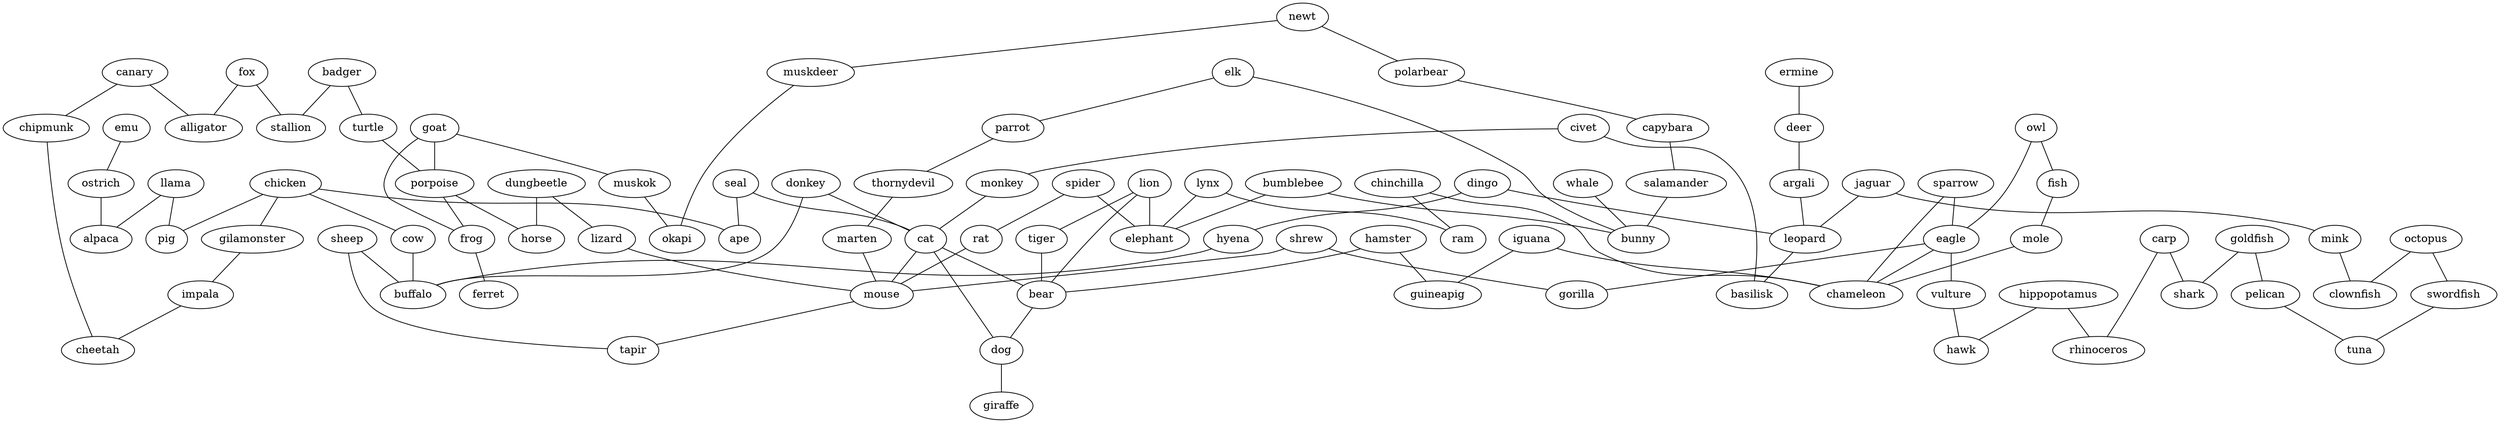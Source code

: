 strict graph G {
llama;
sparrow;
canary;
ermine;
chicken;
owl;
badger;
elk;
dungbeetle;
civet;
jaguar;
parrot;
dingo;
goat;
emu;
gilamonster;
turtle;
fish;
spider;
lion;
seal;
hippopotamus;
fox;
iguana;
eagle;
muskok;
carp;
stallion;
goldfish;
newt;
shrew;
cow;
thornydevil;
ostrich;
hamster;
octopus;
porpoise;
pelican;
donkey;
whale;
ape;
sheep;
horse;
alpaca;
monkey;
alligator;
bumblebee;
frog;
chinchilla;
polarbear;
marten;
tiger;
cat;
lizard;
lynx;
impala;
shark;
mink;
chipmunk;
ram;
deer;
pig;
rat;
mouse;
mole;
argali;
chameleon;
muskdeer;
rhinoceros;
guineapig;
capybara;
elephant;
cheetah;
salamander;
bunny;
swordfish;
tapir;
vulture;
leopard;
clownfish;
bear;
basilisk;
tuna;
hawk;
ferret;
dog;
hyena;
gorilla;
giraffe;
okapi;
buffalo;
llama -- alpaca  [weight=1];
llama -- pig  [weight=1];
sparrow -- eagle  [weight=1];
sparrow -- chameleon  [weight=1];
canary -- alligator  [weight=1];
canary -- chipmunk  [weight=1];
ermine -- deer  [weight=1];
chicken -- cow  [weight=1];
chicken -- pig  [weight=1];
chicken -- gilamonster  [weight=1];
chicken -- ape  [weight=1];
owl -- eagle  [weight=1];
owl -- fish  [weight=1];
badger -- turtle  [weight=1];
badger -- stallion  [weight=1];
elk -- bunny  [weight=1];
elk -- parrot  [weight=1];
dungbeetle -- horse  [weight=1];
dungbeetle -- lizard  [weight=1];
civet -- basilisk  [weight=1];
civet -- monkey  [weight=1];
jaguar -- mink  [weight=1];
jaguar -- leopard  [weight=1];
parrot -- thornydevil  [weight=1];
dingo -- hyena  [weight=1];
dingo -- leopard  [weight=1];
goat -- muskok  [weight=1];
goat -- porpoise  [weight=1];
goat -- frog  [weight=1];
emu -- ostrich  [weight=1];
gilamonster -- impala  [weight=1];
turtle -- porpoise  [weight=1];
fish -- mole  [weight=1];
spider -- rat  [weight=1];
spider -- elephant  [weight=1];
lion -- tiger  [weight=1];
lion -- bear  [weight=1];
lion -- elephant  [weight=1];
seal -- ape  [weight=1];
seal -- cat  [weight=1];
hippopotamus -- rhinoceros  [weight=1];
hippopotamus -- hawk  [weight=1];
fox -- alligator  [weight=1];
fox -- stallion  [weight=1];
iguana -- guineapig  [weight=1];
iguana -- chameleon  [weight=1];
eagle -- chameleon  [weight=1];
eagle -- vulture  [weight=1];
eagle -- gorilla  [weight=1];
muskok -- okapi  [weight=1];
carp -- rhinoceros  [weight=1];
carp -- shark  [weight=1];
goldfish -- pelican  [weight=1];
goldfish -- shark  [weight=1];
newt -- muskdeer  [weight=1];
newt -- polarbear  [weight=1];
shrew -- gorilla  [weight=1];
shrew -- mouse  [weight=1];
cow -- buffalo  [weight=1];
thornydevil -- marten  [weight=1];
ostrich -- alpaca  [weight=1];
hamster -- guineapig  [weight=1];
hamster -- bear  [weight=1];
octopus -- clownfish  [weight=1];
octopus -- swordfish  [weight=1];
porpoise -- horse  [weight=1];
porpoise -- frog  [weight=1];
pelican -- tuna  [weight=1];
donkey -- buffalo  [weight=1];
donkey -- cat  [weight=1];
whale -- bunny  [weight=1];
sheep -- tapir  [weight=1];
sheep -- buffalo  [weight=1];
monkey -- cat  [weight=1];
bumblebee -- bunny  [weight=1];
bumblebee -- elephant  [weight=1];
frog -- ferret  [weight=1];
chinchilla -- ram  [weight=1];
chinchilla -- chameleon  [weight=1];
polarbear -- capybara  [weight=1];
marten -- mouse  [weight=1];
tiger -- bear  [weight=1];
cat -- dog  [weight=1];
cat -- bear  [weight=1];
cat -- mouse  [weight=1];
lizard -- mouse  [weight=1];
lynx -- ram  [weight=1];
lynx -- elephant  [weight=1];
impala -- cheetah  [weight=1];
mink -- clownfish  [weight=1];
chipmunk -- cheetah  [weight=1];
deer -- argali  [weight=1];
rat -- mouse  [weight=1];
mouse -- tapir  [weight=1];
mole -- chameleon  [weight=1];
argali -- leopard  [weight=1];
muskdeer -- okapi  [weight=1];
capybara -- salamander  [weight=1];
salamander -- bunny  [weight=1];
swordfish -- tuna  [weight=1];
vulture -- hawk  [weight=1];
leopard -- basilisk  [weight=1];
bear -- dog  [weight=1];
dog -- giraffe  [weight=1];
hyena -- buffalo  [weight=1];
}
